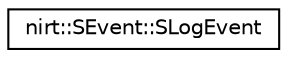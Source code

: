 digraph "Graphical Class Hierarchy"
{
 // LATEX_PDF_SIZE
  edge [fontname="Helvetica",fontsize="10",labelfontname="Helvetica",labelfontsize="10"];
  node [fontname="Helvetica",fontsize="10",shape=record];
  rankdir="LR";
  Node0 [label="nirt::SEvent::SLogEvent",height=0.2,width=0.4,color="black", fillcolor="white", style="filled",URL="$structnirt_1_1SEvent_1_1SLogEvent.html",tooltip="Any kind of log event."];
}
